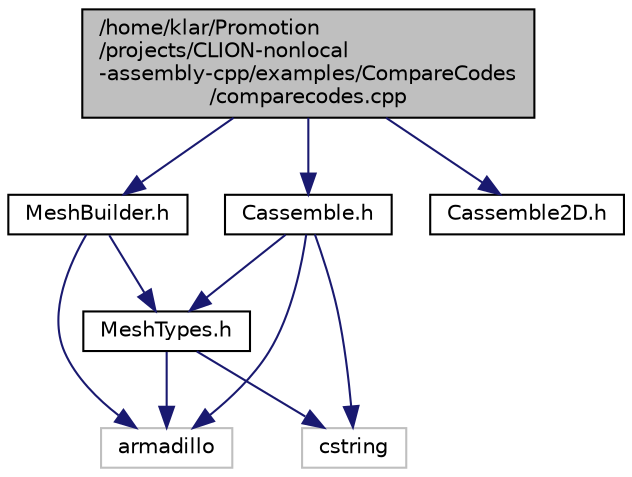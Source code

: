 digraph "/home/klar/Promotion/projects/CLION-nonlocal-assembly-cpp/examples/CompareCodes/comparecodes.cpp"
{
  edge [fontname="Helvetica",fontsize="10",labelfontname="Helvetica",labelfontsize="10"];
  node [fontname="Helvetica",fontsize="10",shape=record];
  Node0 [label="/home/klar/Promotion\l/projects/CLION-nonlocal\l-assembly-cpp/examples/CompareCodes\l/comparecodes.cpp",height=0.2,width=0.4,color="black", fillcolor="grey75", style="filled", fontcolor="black"];
  Node0 -> Node1 [color="midnightblue",fontsize="10",style="solid",fontname="Helvetica"];
  Node1 [label="MeshBuilder.h",height=0.2,width=0.4,color="black", fillcolor="white", style="filled",URL="$_mesh_builder_8h.html"];
  Node1 -> Node2 [color="midnightblue",fontsize="10",style="solid",fontname="Helvetica"];
  Node2 [label="armadillo",height=0.2,width=0.4,color="grey75", fillcolor="white", style="filled"];
  Node1 -> Node3 [color="midnightblue",fontsize="10",style="solid",fontname="Helvetica"];
  Node3 [label="MeshTypes.h",height=0.2,width=0.4,color="black", fillcolor="white", style="filled",URL="$_mesh_types_8h.html"];
  Node3 -> Node2 [color="midnightblue",fontsize="10",style="solid",fontname="Helvetica"];
  Node3 -> Node4 [color="midnightblue",fontsize="10",style="solid",fontname="Helvetica"];
  Node4 [label="cstring",height=0.2,width=0.4,color="grey75", fillcolor="white", style="filled"];
  Node0 -> Node5 [color="midnightblue",fontsize="10",style="solid",fontname="Helvetica"];
  Node5 [label="Cassemble2D.h",height=0.2,width=0.4,color="black", fillcolor="white", style="filled",URL="$_cassemble2_d_8h.html"];
  Node0 -> Node6 [color="midnightblue",fontsize="10",style="solid",fontname="Helvetica"];
  Node6 [label="Cassemble.h",height=0.2,width=0.4,color="black", fillcolor="white", style="filled",URL="$_cassemble_8h.html"];
  Node6 -> Node2 [color="midnightblue",fontsize="10",style="solid",fontname="Helvetica"];
  Node6 -> Node3 [color="midnightblue",fontsize="10",style="solid",fontname="Helvetica"];
  Node6 -> Node4 [color="midnightblue",fontsize="10",style="solid",fontname="Helvetica"];
}

